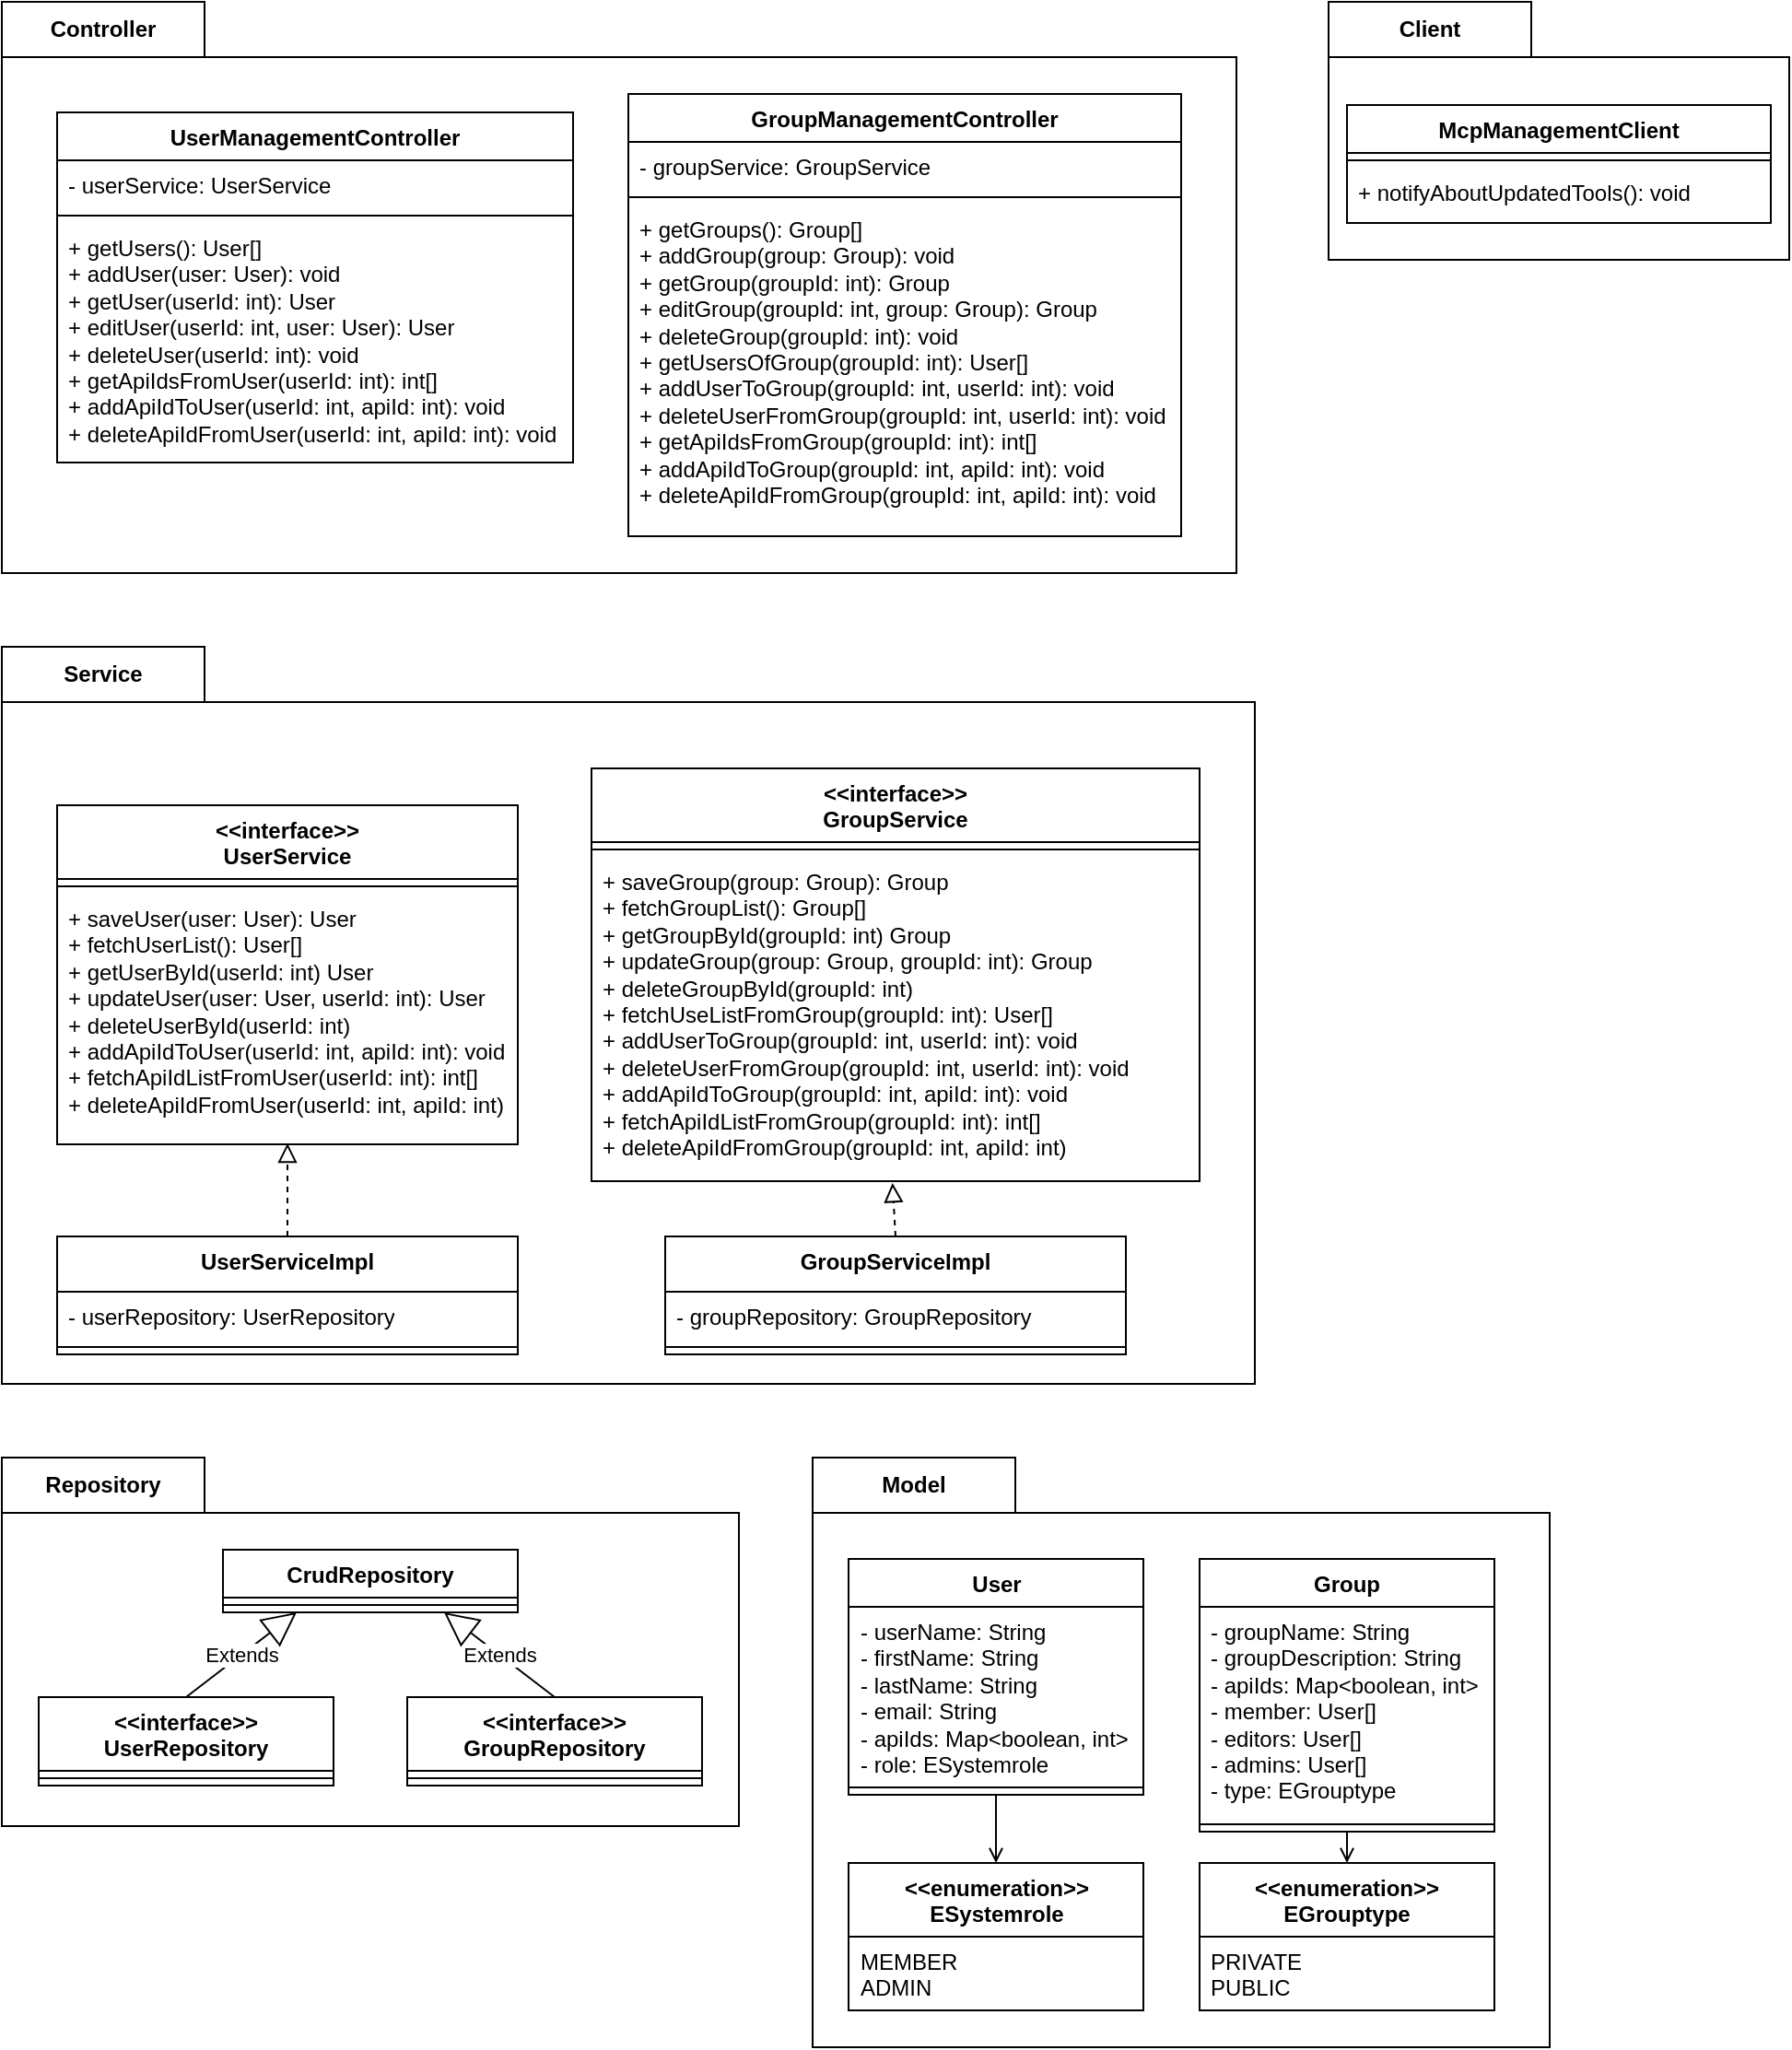 <mxfile version="28.2.1">
  <diagram name="Seite-1" id="kKHhXpVpNPdU5CmjRkw4">
    <mxGraphModel dx="1584" dy="790" grid="1" gridSize="10" guides="1" tooltips="1" connect="1" arrows="1" fold="1" page="1" pageScale="1" pageWidth="827" pageHeight="1169" math="0" shadow="0">
      <root>
        <mxCell id="0" />
        <mxCell id="1" parent="0" />
        <mxCell id="PP9VFpc9AtVWAUOQZHQR-29" value="Controller" style="shape=folder;fontStyle=1;tabWidth=110;tabHeight=30;tabPosition=left;html=1;boundedLbl=1;labelInHeader=1;container=1;collapsible=0;whiteSpace=wrap;" parent="1" vertex="1">
          <mxGeometry x="40" y="10" width="670" height="310" as="geometry" />
        </mxCell>
        <mxCell id="PP9VFpc9AtVWAUOQZHQR-30" value="" style="html=1;strokeColor=none;resizeWidth=1;resizeHeight=1;fillColor=none;part=1;connectable=0;allowArrows=0;deletable=0;whiteSpace=wrap;" parent="PP9VFpc9AtVWAUOQZHQR-29" vertex="1">
          <mxGeometry width="670" height="217" relative="1" as="geometry">
            <mxPoint y="30" as="offset" />
          </mxGeometry>
        </mxCell>
        <mxCell id="PP9VFpc9AtVWAUOQZHQR-21" value="UserManagementController" style="swimlane;fontStyle=1;align=center;verticalAlign=top;childLayout=stackLayout;horizontal=1;startSize=26;horizontalStack=0;resizeParent=1;resizeParentMax=0;resizeLast=0;collapsible=1;marginBottom=0;whiteSpace=wrap;html=1;" parent="PP9VFpc9AtVWAUOQZHQR-29" vertex="1">
          <mxGeometry x="30" y="60" width="280" height="190" as="geometry" />
        </mxCell>
        <mxCell id="PP9VFpc9AtVWAUOQZHQR-22" value="- userService: UserService" style="text;strokeColor=none;fillColor=none;align=left;verticalAlign=top;spacingLeft=4;spacingRight=4;overflow=hidden;rotatable=0;points=[[0,0.5],[1,0.5]];portConstraint=eastwest;whiteSpace=wrap;html=1;" parent="PP9VFpc9AtVWAUOQZHQR-21" vertex="1">
          <mxGeometry y="26" width="280" height="26" as="geometry" />
        </mxCell>
        <mxCell id="PP9VFpc9AtVWAUOQZHQR-23" value="" style="line;strokeWidth=1;fillColor=none;align=left;verticalAlign=middle;spacingTop=-1;spacingLeft=3;spacingRight=3;rotatable=0;labelPosition=right;points=[];portConstraint=eastwest;strokeColor=inherit;" parent="PP9VFpc9AtVWAUOQZHQR-21" vertex="1">
          <mxGeometry y="52" width="280" height="8" as="geometry" />
        </mxCell>
        <mxCell id="PP9VFpc9AtVWAUOQZHQR-24" value="+ getUsers(): User[]&lt;br&gt;+ addUser(user: User): void&lt;div&gt;+ getUser(userId: int): User&lt;br&gt;+ editUser(userId: int, user: User): User&lt;/div&gt;&lt;div&gt;+ deleteUser(userId: int): void&lt;/div&gt;&lt;div&gt;+ getApiIdsFromUser(userId: int): int[]&lt;/div&gt;&lt;div&gt;+ addApiIdToUser(userId: int, apiId: int): void&lt;/div&gt;&lt;div&gt;+ deleteApiIdFromUser(userId: int, apiId: int): void&lt;/div&gt;" style="text;strokeColor=none;fillColor=none;align=left;verticalAlign=top;spacingLeft=4;spacingRight=4;overflow=hidden;rotatable=0;points=[[0,0.5],[1,0.5]];portConstraint=eastwest;whiteSpace=wrap;html=1;" parent="PP9VFpc9AtVWAUOQZHQR-21" vertex="1">
          <mxGeometry y="60" width="280" height="130" as="geometry" />
        </mxCell>
        <mxCell id="PP9VFpc9AtVWAUOQZHQR-25" value="GroupManagementController" style="swimlane;fontStyle=1;align=center;verticalAlign=top;childLayout=stackLayout;horizontal=1;startSize=26;horizontalStack=0;resizeParent=1;resizeParentMax=0;resizeLast=0;collapsible=1;marginBottom=0;whiteSpace=wrap;html=1;" parent="PP9VFpc9AtVWAUOQZHQR-29" vertex="1">
          <mxGeometry x="340" y="50" width="300" height="240" as="geometry" />
        </mxCell>
        <mxCell id="PP9VFpc9AtVWAUOQZHQR-26" value="- groupService: GroupService" style="text;strokeColor=none;fillColor=none;align=left;verticalAlign=top;spacingLeft=4;spacingRight=4;overflow=hidden;rotatable=0;points=[[0,0.5],[1,0.5]];portConstraint=eastwest;whiteSpace=wrap;html=1;" parent="PP9VFpc9AtVWAUOQZHQR-25" vertex="1">
          <mxGeometry y="26" width="300" height="26" as="geometry" />
        </mxCell>
        <mxCell id="PP9VFpc9AtVWAUOQZHQR-27" value="" style="line;strokeWidth=1;fillColor=none;align=left;verticalAlign=middle;spacingTop=-1;spacingLeft=3;spacingRight=3;rotatable=0;labelPosition=right;points=[];portConstraint=eastwest;strokeColor=inherit;" parent="PP9VFpc9AtVWAUOQZHQR-25" vertex="1">
          <mxGeometry y="52" width="300" height="8" as="geometry" />
        </mxCell>
        <mxCell id="PP9VFpc9AtVWAUOQZHQR-28" value="+ getGroups(): Group[]&lt;br&gt;+ addGroup(group: Group): void&lt;div&gt;+ getGroup(groupId: int): Group&lt;br&gt;+ editGroup(groupId: int, group: Group): Group&lt;/div&gt;&lt;div&gt;+ deleteGroup(groupId: int): void&lt;br&gt;+ getUsersOfGroup(groupId: int): User[]&lt;/div&gt;&lt;div&gt;+ addUserToGroup(groupId: int, userId: int): void&lt;/div&gt;&lt;div&gt;+ deleteUserFromGroup(groupId: int, userId: int): void&lt;/div&gt;&lt;div&gt;+ getApiIdsFromGroup(groupId: int): int[]&lt;/div&gt;&lt;div&gt;+ addApiIdToGroup(groupId: int, apiId: int): void&lt;/div&gt;&lt;div&gt;+ deleteApiIdFromGroup(groupId: int, apiId: int): void&lt;/div&gt;" style="text;strokeColor=none;fillColor=none;align=left;verticalAlign=top;spacingLeft=4;spacingRight=4;overflow=hidden;rotatable=0;points=[[0,0.5],[1,0.5]];portConstraint=eastwest;whiteSpace=wrap;html=1;" parent="PP9VFpc9AtVWAUOQZHQR-25" vertex="1">
          <mxGeometry y="60" width="300" height="180" as="geometry" />
        </mxCell>
        <mxCell id="PP9VFpc9AtVWAUOQZHQR-10" value="Model" style="shape=folder;fontStyle=1;tabWidth=110;tabHeight=30;tabPosition=left;html=1;boundedLbl=1;labelInHeader=1;container=1;collapsible=0;whiteSpace=wrap;" parent="1" vertex="1">
          <mxGeometry x="480" y="800" width="400" height="320" as="geometry" />
        </mxCell>
        <mxCell id="PP9VFpc9AtVWAUOQZHQR-11" value="" style="html=1;strokeColor=none;resizeWidth=1;resizeHeight=1;fillColor=none;part=1;connectable=0;allowArrows=0;deletable=0;whiteSpace=wrap;" parent="PP9VFpc9AtVWAUOQZHQR-10" vertex="1">
          <mxGeometry width="400" height="224" relative="1" as="geometry">
            <mxPoint y="30" as="offset" />
          </mxGeometry>
        </mxCell>
        <mxCell id="PP9VFpc9AtVWAUOQZHQR-1" value="User" style="swimlane;fontStyle=1;align=center;verticalAlign=top;childLayout=stackLayout;horizontal=1;startSize=26;horizontalStack=0;resizeParent=1;resizeParentMax=0;resizeLast=0;collapsible=1;marginBottom=0;whiteSpace=wrap;html=1;" parent="PP9VFpc9AtVWAUOQZHQR-10" vertex="1">
          <mxGeometry x="19.5" y="55" width="160" height="128" as="geometry" />
        </mxCell>
        <mxCell id="PP9VFpc9AtVWAUOQZHQR-2" value="- userName: String&lt;div&gt;- firstName: String&lt;/div&gt;&lt;div&gt;- lastName: String&lt;/div&gt;&lt;div&gt;- email: String&lt;br&gt;&lt;div&gt;- apiIds:&amp;nbsp;&lt;span style=&quot;background-color: transparent; color: light-dark(rgb(0, 0, 0), rgb(255, 255, 255));&quot;&gt;Map&amp;lt;boolean, int&amp;gt;&lt;/span&gt;&lt;/div&gt;&lt;/div&gt;&lt;div&gt;&lt;span style=&quot;background-color: transparent; color: light-dark(rgb(0, 0, 0), rgb(255, 255, 255));&quot;&gt;- role: ESystemrole&lt;/span&gt;&lt;/div&gt;" style="text;strokeColor=none;fillColor=none;align=left;verticalAlign=top;spacingLeft=4;spacingRight=4;overflow=hidden;rotatable=0;points=[[0,0.5],[1,0.5]];portConstraint=eastwest;whiteSpace=wrap;html=1;" parent="PP9VFpc9AtVWAUOQZHQR-1" vertex="1">
          <mxGeometry y="26" width="160" height="94" as="geometry" />
        </mxCell>
        <mxCell id="PP9VFpc9AtVWAUOQZHQR-3" value="" style="line;strokeWidth=1;fillColor=none;align=left;verticalAlign=middle;spacingTop=-1;spacingLeft=3;spacingRight=3;rotatable=0;labelPosition=right;points=[];portConstraint=eastwest;strokeColor=inherit;" parent="PP9VFpc9AtVWAUOQZHQR-1" vertex="1">
          <mxGeometry y="120" width="160" height="8" as="geometry" />
        </mxCell>
        <mxCell id="6mdY0IcOArrmcwevrnY6-9" value="" style="endArrow=none;html=1;rounded=0;entryX=0.5;entryY=1;entryDx=0;entryDy=0;exitX=0.5;exitY=0;exitDx=0;exitDy=0;startArrow=open;startFill=0;" parent="PP9VFpc9AtVWAUOQZHQR-10" source="6mdY0IcOArrmcwevrnY6-5" target="PP9VFpc9AtVWAUOQZHQR-1" edge="1">
          <mxGeometry width="50" height="50" relative="1" as="geometry">
            <mxPoint x="-470.5" y="120" as="sourcePoint" />
            <mxPoint x="-420.5" y="70" as="targetPoint" />
          </mxGeometry>
        </mxCell>
        <mxCell id="6mdY0IcOArrmcwevrnY6-5" value="&amp;lt;&amp;lt;enumeration&amp;gt;&amp;gt;&lt;div&gt;ESystemrole&lt;/div&gt;" style="swimlane;fontStyle=1;align=center;verticalAlign=top;childLayout=stackLayout;horizontal=1;startSize=40;horizontalStack=0;resizeParent=1;resizeParentMax=0;resizeLast=0;collapsible=1;marginBottom=0;whiteSpace=wrap;html=1;" parent="PP9VFpc9AtVWAUOQZHQR-10" vertex="1">
          <mxGeometry x="19.5" y="220" width="160" height="80" as="geometry" />
        </mxCell>
        <mxCell id="6mdY0IcOArrmcwevrnY6-6" value="MEMBER&lt;br&gt;ADMIN" style="text;strokeColor=none;fillColor=none;align=left;verticalAlign=top;spacingLeft=4;spacingRight=4;overflow=hidden;rotatable=0;points=[[0,0.5],[1,0.5]];portConstraint=eastwest;whiteSpace=wrap;html=1;" parent="6mdY0IcOArrmcwevrnY6-5" vertex="1">
          <mxGeometry y="40" width="160" height="40" as="geometry" />
        </mxCell>
        <mxCell id="PP9VFpc9AtVWAUOQZHQR-5" value="Group" style="swimlane;fontStyle=1;align=center;verticalAlign=top;childLayout=stackLayout;horizontal=1;startSize=26;horizontalStack=0;resizeParent=1;resizeParentMax=0;resizeLast=0;collapsible=1;marginBottom=0;whiteSpace=wrap;html=1;" parent="PP9VFpc9AtVWAUOQZHQR-10" vertex="1">
          <mxGeometry x="210" y="55" width="160" height="148" as="geometry" />
        </mxCell>
        <mxCell id="PP9VFpc9AtVWAUOQZHQR-6" value="- groupName: String&lt;div&gt;- groupDescription: String&lt;br&gt;&lt;div&gt;&lt;div&gt;- apiIds: Map&amp;lt;boolean, int&amp;gt;&lt;/div&gt;&lt;/div&gt;&lt;div&gt;- member: User[]&lt;br&gt;- editors: User[]&lt;/div&gt;&lt;div&gt;- admins: User[]&lt;/div&gt;&lt;div&gt;- type: EGrouptype&lt;/div&gt;&lt;/div&gt;" style="text;strokeColor=none;fillColor=none;align=left;verticalAlign=top;spacingLeft=4;spacingRight=4;overflow=hidden;rotatable=0;points=[[0,0.5],[1,0.5]];portConstraint=eastwest;whiteSpace=wrap;html=1;" parent="PP9VFpc9AtVWAUOQZHQR-5" vertex="1">
          <mxGeometry y="26" width="160" height="114" as="geometry" />
        </mxCell>
        <mxCell id="PP9VFpc9AtVWAUOQZHQR-7" value="" style="line;strokeWidth=1;fillColor=none;align=left;verticalAlign=middle;spacingTop=-1;spacingLeft=3;spacingRight=3;rotatable=0;labelPosition=right;points=[];portConstraint=eastwest;strokeColor=inherit;" parent="PP9VFpc9AtVWAUOQZHQR-5" vertex="1">
          <mxGeometry y="140" width="160" height="8" as="geometry" />
        </mxCell>
        <mxCell id="suiWiU2qy4XmG4hA2Flu-1" value="&amp;lt;&amp;lt;enumeration&amp;gt;&amp;gt;&lt;div&gt;EGrouptype&lt;/div&gt;" style="swimlane;fontStyle=1;align=center;verticalAlign=top;childLayout=stackLayout;horizontal=1;startSize=40;horizontalStack=0;resizeParent=1;resizeParentMax=0;resizeLast=0;collapsible=1;marginBottom=0;whiteSpace=wrap;html=1;" vertex="1" parent="PP9VFpc9AtVWAUOQZHQR-10">
          <mxGeometry x="210" y="220" width="160" height="80" as="geometry" />
        </mxCell>
        <mxCell id="suiWiU2qy4XmG4hA2Flu-2" value="PRIVATE&lt;br&gt;PUBLIC" style="text;strokeColor=none;fillColor=none;align=left;verticalAlign=top;spacingLeft=4;spacingRight=4;overflow=hidden;rotatable=0;points=[[0,0.5],[1,0.5]];portConstraint=eastwest;whiteSpace=wrap;html=1;" vertex="1" parent="suiWiU2qy4XmG4hA2Flu-1">
          <mxGeometry y="40" width="160" height="40" as="geometry" />
        </mxCell>
        <mxCell id="suiWiU2qy4XmG4hA2Flu-3" value="" style="endArrow=none;html=1;rounded=0;entryX=0.5;entryY=1;entryDx=0;entryDy=0;exitX=0.5;exitY=0;exitDx=0;exitDy=0;startArrow=open;startFill=0;" edge="1" parent="PP9VFpc9AtVWAUOQZHQR-10" source="suiWiU2qy4XmG4hA2Flu-1" target="PP9VFpc9AtVWAUOQZHQR-5">
          <mxGeometry width="50" height="50" relative="1" as="geometry">
            <mxPoint x="99.5" y="237" as="sourcePoint" />
            <mxPoint x="99.5" y="200" as="targetPoint" />
          </mxGeometry>
        </mxCell>
        <mxCell id="PP9VFpc9AtVWAUOQZHQR-13" value="Repository" style="shape=folder;fontStyle=1;tabWidth=110;tabHeight=30;tabPosition=left;html=1;boundedLbl=1;labelInHeader=1;container=1;collapsible=0;whiteSpace=wrap;" parent="1" vertex="1">
          <mxGeometry x="40" y="800" width="400" height="200" as="geometry" />
        </mxCell>
        <mxCell id="PP9VFpc9AtVWAUOQZHQR-14" value="" style="html=1;strokeColor=none;resizeWidth=1;resizeHeight=1;fillColor=none;part=1;connectable=0;allowArrows=0;deletable=0;whiteSpace=wrap;" parent="PP9VFpc9AtVWAUOQZHQR-13" vertex="1">
          <mxGeometry width="400" height="140" relative="1" as="geometry">
            <mxPoint y="30" as="offset" />
          </mxGeometry>
        </mxCell>
        <mxCell id="PP9VFpc9AtVWAUOQZHQR-41" value="&amp;lt;&amp;lt;interface&amp;gt;&amp;gt;&lt;br&gt;UserRepository" style="swimlane;fontStyle=1;align=center;verticalAlign=top;childLayout=stackLayout;horizontal=1;startSize=40;horizontalStack=0;resizeParent=1;resizeParentMax=0;resizeLast=0;collapsible=1;marginBottom=0;whiteSpace=wrap;html=1;" parent="PP9VFpc9AtVWAUOQZHQR-13" vertex="1">
          <mxGeometry x="20" y="130" width="160" height="48" as="geometry" />
        </mxCell>
        <mxCell id="PP9VFpc9AtVWAUOQZHQR-43" value="" style="line;strokeWidth=1;fillColor=none;align=left;verticalAlign=middle;spacingTop=-1;spacingLeft=3;spacingRight=3;rotatable=0;labelPosition=right;points=[];portConstraint=eastwest;strokeColor=inherit;" parent="PP9VFpc9AtVWAUOQZHQR-41" vertex="1">
          <mxGeometry y="40" width="160" height="8" as="geometry" />
        </mxCell>
        <mxCell id="PP9VFpc9AtVWAUOQZHQR-54" value="&amp;lt;&amp;lt;interface&amp;gt;&amp;gt;&lt;br&gt;GroupRepository" style="swimlane;fontStyle=1;align=center;verticalAlign=top;childLayout=stackLayout;horizontal=1;startSize=40;horizontalStack=0;resizeParent=1;resizeParentMax=0;resizeLast=0;collapsible=1;marginBottom=0;whiteSpace=wrap;html=1;" parent="PP9VFpc9AtVWAUOQZHQR-13" vertex="1">
          <mxGeometry x="220" y="130" width="160" height="48" as="geometry" />
        </mxCell>
        <mxCell id="PP9VFpc9AtVWAUOQZHQR-55" value="" style="line;strokeWidth=1;fillColor=none;align=left;verticalAlign=middle;spacingTop=-1;spacingLeft=3;spacingRight=3;rotatable=0;labelPosition=right;points=[];portConstraint=eastwest;strokeColor=inherit;" parent="PP9VFpc9AtVWAUOQZHQR-54" vertex="1">
          <mxGeometry y="40" width="160" height="8" as="geometry" />
        </mxCell>
        <mxCell id="PP9VFpc9AtVWAUOQZHQR-48" value="CrudRepository" style="swimlane;fontStyle=1;align=center;verticalAlign=top;childLayout=stackLayout;horizontal=1;startSize=26;horizontalStack=0;resizeParent=1;resizeParentMax=0;resizeLast=0;collapsible=1;marginBottom=0;whiteSpace=wrap;html=1;" parent="PP9VFpc9AtVWAUOQZHQR-13" vertex="1">
          <mxGeometry x="120" y="50" width="160" height="34" as="geometry" />
        </mxCell>
        <mxCell id="PP9VFpc9AtVWAUOQZHQR-50" value="" style="line;strokeWidth=1;fillColor=none;align=left;verticalAlign=middle;spacingTop=-1;spacingLeft=3;spacingRight=3;rotatable=0;labelPosition=right;points=[];portConstraint=eastwest;strokeColor=inherit;" parent="PP9VFpc9AtVWAUOQZHQR-48" vertex="1">
          <mxGeometry y="26" width="160" height="8" as="geometry" />
        </mxCell>
        <mxCell id="PP9VFpc9AtVWAUOQZHQR-56" value="Extends" style="endArrow=block;endSize=16;endFill=0;html=1;rounded=0;entryX=0.25;entryY=1;entryDx=0;entryDy=0;exitX=0.5;exitY=0;exitDx=0;exitDy=0;" parent="PP9VFpc9AtVWAUOQZHQR-13" source="PP9VFpc9AtVWAUOQZHQR-41" target="PP9VFpc9AtVWAUOQZHQR-48" edge="1">
          <mxGeometry width="160" relative="1" as="geometry">
            <mxPoint x="290" y="120" as="sourcePoint" />
            <mxPoint x="450" y="120" as="targetPoint" />
          </mxGeometry>
        </mxCell>
        <mxCell id="PP9VFpc9AtVWAUOQZHQR-57" value="Extends" style="endArrow=block;endSize=16;endFill=0;html=1;rounded=0;entryX=0.75;entryY=1;entryDx=0;entryDy=0;exitX=0.5;exitY=0;exitDx=0;exitDy=0;" parent="PP9VFpc9AtVWAUOQZHQR-13" source="PP9VFpc9AtVWAUOQZHQR-54" target="PP9VFpc9AtVWAUOQZHQR-48" edge="1">
          <mxGeometry width="160" relative="1" as="geometry">
            <mxPoint x="180" y="166" as="sourcePoint" />
            <mxPoint x="240" y="120" as="targetPoint" />
          </mxGeometry>
        </mxCell>
        <mxCell id="PP9VFpc9AtVWAUOQZHQR-52" value="Service" style="shape=folder;fontStyle=1;tabWidth=110;tabHeight=30;tabPosition=left;html=1;boundedLbl=1;labelInHeader=1;container=1;collapsible=0;whiteSpace=wrap;" parent="1" vertex="1">
          <mxGeometry x="40" y="360" width="680" height="400" as="geometry" />
        </mxCell>
        <mxCell id="PP9VFpc9AtVWAUOQZHQR-53" value="" style="html=1;strokeColor=none;resizeWidth=1;resizeHeight=1;fillColor=none;part=1;connectable=0;allowArrows=0;deletable=0;whiteSpace=wrap;" parent="PP9VFpc9AtVWAUOQZHQR-52" vertex="1">
          <mxGeometry width="680" height="280" relative="1" as="geometry">
            <mxPoint y="30" as="offset" />
          </mxGeometry>
        </mxCell>
        <mxCell id="PP9VFpc9AtVWAUOQZHQR-67" value="&amp;lt;&amp;lt;interface&amp;gt;&amp;gt;&lt;div&gt;UserService&lt;/div&gt;" style="swimlane;fontStyle=1;align=center;verticalAlign=top;childLayout=stackLayout;horizontal=1;startSize=40;horizontalStack=0;resizeParent=1;resizeParentMax=0;resizeLast=0;collapsible=1;marginBottom=0;whiteSpace=wrap;html=1;" parent="PP9VFpc9AtVWAUOQZHQR-52" vertex="1">
          <mxGeometry x="30" y="86" width="250" height="184" as="geometry" />
        </mxCell>
        <mxCell id="PP9VFpc9AtVWAUOQZHQR-69" value="" style="line;strokeWidth=1;fillColor=none;align=left;verticalAlign=middle;spacingTop=-1;spacingLeft=3;spacingRight=3;rotatable=0;labelPosition=right;points=[];portConstraint=eastwest;strokeColor=inherit;" parent="PP9VFpc9AtVWAUOQZHQR-67" vertex="1">
          <mxGeometry y="40" width="250" height="8" as="geometry" />
        </mxCell>
        <mxCell id="PP9VFpc9AtVWAUOQZHQR-70" value="+ saveUser(user: User): User&lt;br&gt;+ fetchUserList(): User[]&lt;div&gt;+ getUserById(userId: int) User&lt;br&gt;&lt;div&gt;+ updateUser(user: User, userId: int): User&lt;br&gt;+ deleteUserById(userId: int)&lt;/div&gt;&lt;/div&gt;&lt;div&gt;+ addApiIdToUser(userId: int, apiId: int): void&lt;br&gt;+ fetchApiIdListFromUser(userId: int): int[]&lt;/div&gt;&lt;div&gt;+ deleteApiIdFromUser(userId: int, apiId: int)&lt;/div&gt;" style="text;strokeColor=none;fillColor=none;align=left;verticalAlign=top;spacingLeft=4;spacingRight=4;overflow=hidden;rotatable=0;points=[[0,0.5],[1,0.5]];portConstraint=eastwest;whiteSpace=wrap;html=1;" parent="PP9VFpc9AtVWAUOQZHQR-67" vertex="1">
          <mxGeometry y="48" width="250" height="136" as="geometry" />
        </mxCell>
        <mxCell id="PP9VFpc9AtVWAUOQZHQR-71" value="&amp;lt;&amp;lt;interface&amp;gt;&amp;gt;&lt;div&gt;GroupService&lt;/div&gt;" style="swimlane;fontStyle=1;align=center;verticalAlign=top;childLayout=stackLayout;horizontal=1;startSize=40;horizontalStack=0;resizeParent=1;resizeParentMax=0;resizeLast=0;collapsible=1;marginBottom=0;whiteSpace=wrap;html=1;" parent="PP9VFpc9AtVWAUOQZHQR-52" vertex="1">
          <mxGeometry x="320" y="66" width="330" height="224" as="geometry" />
        </mxCell>
        <mxCell id="PP9VFpc9AtVWAUOQZHQR-73" value="" style="line;strokeWidth=1;fillColor=none;align=left;verticalAlign=middle;spacingTop=-1;spacingLeft=3;spacingRight=3;rotatable=0;labelPosition=right;points=[];portConstraint=eastwest;strokeColor=inherit;" parent="PP9VFpc9AtVWAUOQZHQR-71" vertex="1">
          <mxGeometry y="40" width="330" height="8" as="geometry" />
        </mxCell>
        <mxCell id="PP9VFpc9AtVWAUOQZHQR-74" value="+ saveGroup(group: Group): Group&lt;br&gt;+ fetchGroupList(): Group[]&lt;div&gt;+ getGroupById(groupId: int) Group&lt;br&gt;&lt;div&gt;+ updateGroup(group: Group, groupId: int): Group&lt;br&gt;+ deleteGroupById(groupId: int)&lt;br&gt;&lt;div&gt;+ fetchUseListFromGroup(groupId: int): User[]&lt;/div&gt;&lt;div&gt;+ addUserToGroup(groupId: int, userId: int): void&lt;/div&gt;&lt;div&gt;+ deleteUserFromGroup(groupId: int, userId: int): void&lt;/div&gt;&lt;/div&gt;&lt;/div&gt;&lt;div&gt;+ addApiIdToGroup(groupId: int, apiId: int): void&lt;br&gt;+ fetchApiIdListFromGroup(groupId: int): int[]&lt;/div&gt;&lt;div&gt;+ deleteApiIdFromGroup(groupId: int, apiId: int)&lt;/div&gt;" style="text;strokeColor=none;fillColor=none;align=left;verticalAlign=top;spacingLeft=4;spacingRight=4;overflow=hidden;rotatable=0;points=[[0,0.5],[1,0.5]];portConstraint=eastwest;whiteSpace=wrap;html=1;" parent="PP9VFpc9AtVWAUOQZHQR-71" vertex="1">
          <mxGeometry y="48" width="330" height="176" as="geometry" />
        </mxCell>
        <mxCell id="PP9VFpc9AtVWAUOQZHQR-75" value="&lt;span style=&quot;background-color: transparent; color: light-dark(rgb(0, 0, 0), rgb(255, 255, 255));&quot;&gt;UserServiceImpl&lt;/span&gt;" style="swimlane;fontStyle=1;align=center;verticalAlign=top;childLayout=stackLayout;horizontal=1;startSize=30;horizontalStack=0;resizeParent=1;resizeParentMax=0;resizeLast=0;collapsible=1;marginBottom=0;whiteSpace=wrap;html=1;" parent="PP9VFpc9AtVWAUOQZHQR-52" vertex="1">
          <mxGeometry x="30" y="320" width="250" height="64" as="geometry" />
        </mxCell>
        <mxCell id="PP9VFpc9AtVWAUOQZHQR-76" value="- userRepository: UserRepository" style="text;strokeColor=none;fillColor=none;align=left;verticalAlign=top;spacingLeft=4;spacingRight=4;overflow=hidden;rotatable=0;points=[[0,0.5],[1,0.5]];portConstraint=eastwest;whiteSpace=wrap;html=1;" parent="PP9VFpc9AtVWAUOQZHQR-75" vertex="1">
          <mxGeometry y="30" width="250" height="26" as="geometry" />
        </mxCell>
        <mxCell id="PP9VFpc9AtVWAUOQZHQR-77" value="" style="line;strokeWidth=1;fillColor=none;align=left;verticalAlign=middle;spacingTop=-1;spacingLeft=3;spacingRight=3;rotatable=0;labelPosition=right;points=[];portConstraint=eastwest;strokeColor=inherit;" parent="PP9VFpc9AtVWAUOQZHQR-75" vertex="1">
          <mxGeometry y="56" width="250" height="8" as="geometry" />
        </mxCell>
        <mxCell id="PP9VFpc9AtVWAUOQZHQR-79" value="&lt;span style=&quot;background-color: transparent; color: light-dark(rgb(0, 0, 0), rgb(255, 255, 255));&quot;&gt;GroupServiceImpl&lt;/span&gt;" style="swimlane;fontStyle=1;align=center;verticalAlign=top;childLayout=stackLayout;horizontal=1;startSize=30;horizontalStack=0;resizeParent=1;resizeParentMax=0;resizeLast=0;collapsible=1;marginBottom=0;whiteSpace=wrap;html=1;" parent="PP9VFpc9AtVWAUOQZHQR-52" vertex="1">
          <mxGeometry x="360" y="320" width="250" height="64" as="geometry" />
        </mxCell>
        <mxCell id="PP9VFpc9AtVWAUOQZHQR-80" value="- groupRepository: GroupRepository" style="text;strokeColor=none;fillColor=none;align=left;verticalAlign=top;spacingLeft=4;spacingRight=4;overflow=hidden;rotatable=0;points=[[0,0.5],[1,0.5]];portConstraint=eastwest;whiteSpace=wrap;html=1;" parent="PP9VFpc9AtVWAUOQZHQR-79" vertex="1">
          <mxGeometry y="30" width="250" height="26" as="geometry" />
        </mxCell>
        <mxCell id="PP9VFpc9AtVWAUOQZHQR-81" value="" style="line;strokeWidth=1;fillColor=none;align=left;verticalAlign=middle;spacingTop=-1;spacingLeft=3;spacingRight=3;rotatable=0;labelPosition=right;points=[];portConstraint=eastwest;strokeColor=inherit;" parent="PP9VFpc9AtVWAUOQZHQR-79" vertex="1">
          <mxGeometry y="56" width="250" height="8" as="geometry" />
        </mxCell>
        <mxCell id="PP9VFpc9AtVWAUOQZHQR-84" value="" style="endArrow=block;startArrow=none;endFill=0;startFill=0;endSize=8;html=1;verticalAlign=bottom;dashed=1;labelBackgroundColor=none;rounded=0;exitX=0.5;exitY=0;exitDx=0;exitDy=0;entryX=0.495;entryY=1.006;entryDx=0;entryDy=0;entryPerimeter=0;" parent="PP9VFpc9AtVWAUOQZHQR-52" source="PP9VFpc9AtVWAUOQZHQR-79" target="PP9VFpc9AtVWAUOQZHQR-74" edge="1">
          <mxGeometry width="160" relative="1" as="geometry">
            <mxPoint x="730" y="270" as="sourcePoint" />
            <mxPoint x="890" y="270" as="targetPoint" />
          </mxGeometry>
        </mxCell>
        <mxCell id="PP9VFpc9AtVWAUOQZHQR-85" value="" style="endArrow=block;startArrow=none;endFill=0;startFill=0;endSize=8;html=1;verticalAlign=bottom;dashed=1;labelBackgroundColor=none;rounded=0;entryX=0.5;entryY=0.996;entryDx=0;entryDy=0;entryPerimeter=0;exitX=0.5;exitY=0;exitDx=0;exitDy=0;" parent="PP9VFpc9AtVWAUOQZHQR-52" source="PP9VFpc9AtVWAUOQZHQR-75" target="PP9VFpc9AtVWAUOQZHQR-70" edge="1">
          <mxGeometry width="160" relative="1" as="geometry">
            <mxPoint x="780" y="180" as="sourcePoint" />
            <mxPoint x="940" y="180" as="targetPoint" />
          </mxGeometry>
        </mxCell>
        <mxCell id="NnnIZ8EfjQ4S21Vih4XM-1" value="Client" style="shape=folder;fontStyle=1;tabWidth=110;tabHeight=30;tabPosition=left;html=1;boundedLbl=1;labelInHeader=1;container=1;collapsible=0;whiteSpace=wrap;" parent="1" vertex="1">
          <mxGeometry x="760" y="10" width="250" height="140" as="geometry" />
        </mxCell>
        <mxCell id="NnnIZ8EfjQ4S21Vih4XM-2" value="" style="html=1;strokeColor=none;resizeWidth=1;resizeHeight=1;fillColor=none;part=1;connectable=0;allowArrows=0;deletable=0;whiteSpace=wrap;" parent="NnnIZ8EfjQ4S21Vih4XM-1" vertex="1">
          <mxGeometry width="250" height="98" relative="1" as="geometry">
            <mxPoint y="30" as="offset" />
          </mxGeometry>
        </mxCell>
        <mxCell id="NnnIZ8EfjQ4S21Vih4XM-19" value="McpManagementClient" style="swimlane;fontStyle=1;align=center;verticalAlign=top;childLayout=stackLayout;horizontal=1;startSize=26;horizontalStack=0;resizeParent=1;resizeParentMax=0;resizeLast=0;collapsible=1;marginBottom=0;whiteSpace=wrap;html=1;" parent="NnnIZ8EfjQ4S21Vih4XM-1" vertex="1">
          <mxGeometry x="10" y="56" width="230" height="64" as="geometry" />
        </mxCell>
        <mxCell id="NnnIZ8EfjQ4S21Vih4XM-21" value="" style="line;strokeWidth=1;fillColor=none;align=left;verticalAlign=middle;spacingTop=-1;spacingLeft=3;spacingRight=3;rotatable=0;labelPosition=right;points=[];portConstraint=eastwest;strokeColor=inherit;" parent="NnnIZ8EfjQ4S21Vih4XM-19" vertex="1">
          <mxGeometry y="26" width="230" height="8" as="geometry" />
        </mxCell>
        <mxCell id="NnnIZ8EfjQ4S21Vih4XM-22" value="+ notifyAboutUpdatedTools(): void" style="text;strokeColor=none;fillColor=none;align=left;verticalAlign=top;spacingLeft=4;spacingRight=4;overflow=hidden;rotatable=0;points=[[0,0.5],[1,0.5]];portConstraint=eastwest;whiteSpace=wrap;html=1;" parent="NnnIZ8EfjQ4S21Vih4XM-19" vertex="1">
          <mxGeometry y="34" width="230" height="30" as="geometry" />
        </mxCell>
      </root>
    </mxGraphModel>
  </diagram>
</mxfile>
